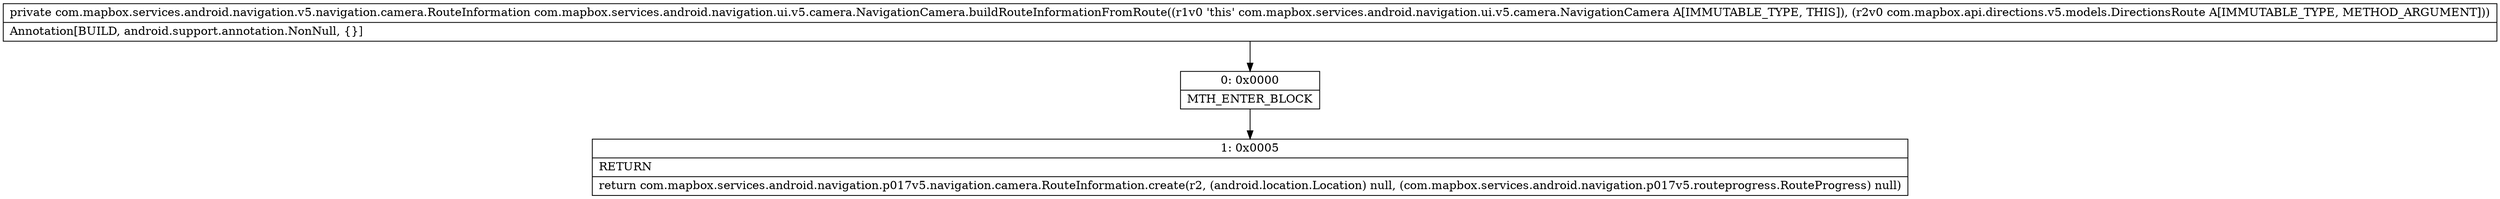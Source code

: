digraph "CFG forcom.mapbox.services.android.navigation.ui.v5.camera.NavigationCamera.buildRouteInformationFromRoute(Lcom\/mapbox\/api\/directions\/v5\/models\/DirectionsRoute;)Lcom\/mapbox\/services\/android\/navigation\/v5\/navigation\/camera\/RouteInformation;" {
Node_0 [shape=record,label="{0\:\ 0x0000|MTH_ENTER_BLOCK\l}"];
Node_1 [shape=record,label="{1\:\ 0x0005|RETURN\l|return com.mapbox.services.android.navigation.p017v5.navigation.camera.RouteInformation.create(r2, (android.location.Location) null, (com.mapbox.services.android.navigation.p017v5.routeprogress.RouteProgress) null)\l}"];
MethodNode[shape=record,label="{private com.mapbox.services.android.navigation.v5.navigation.camera.RouteInformation com.mapbox.services.android.navigation.ui.v5.camera.NavigationCamera.buildRouteInformationFromRoute((r1v0 'this' com.mapbox.services.android.navigation.ui.v5.camera.NavigationCamera A[IMMUTABLE_TYPE, THIS]), (r2v0 com.mapbox.api.directions.v5.models.DirectionsRoute A[IMMUTABLE_TYPE, METHOD_ARGUMENT]))  | Annotation[BUILD, android.support.annotation.NonNull, \{\}]\l}"];
MethodNode -> Node_0;
Node_0 -> Node_1;
}

